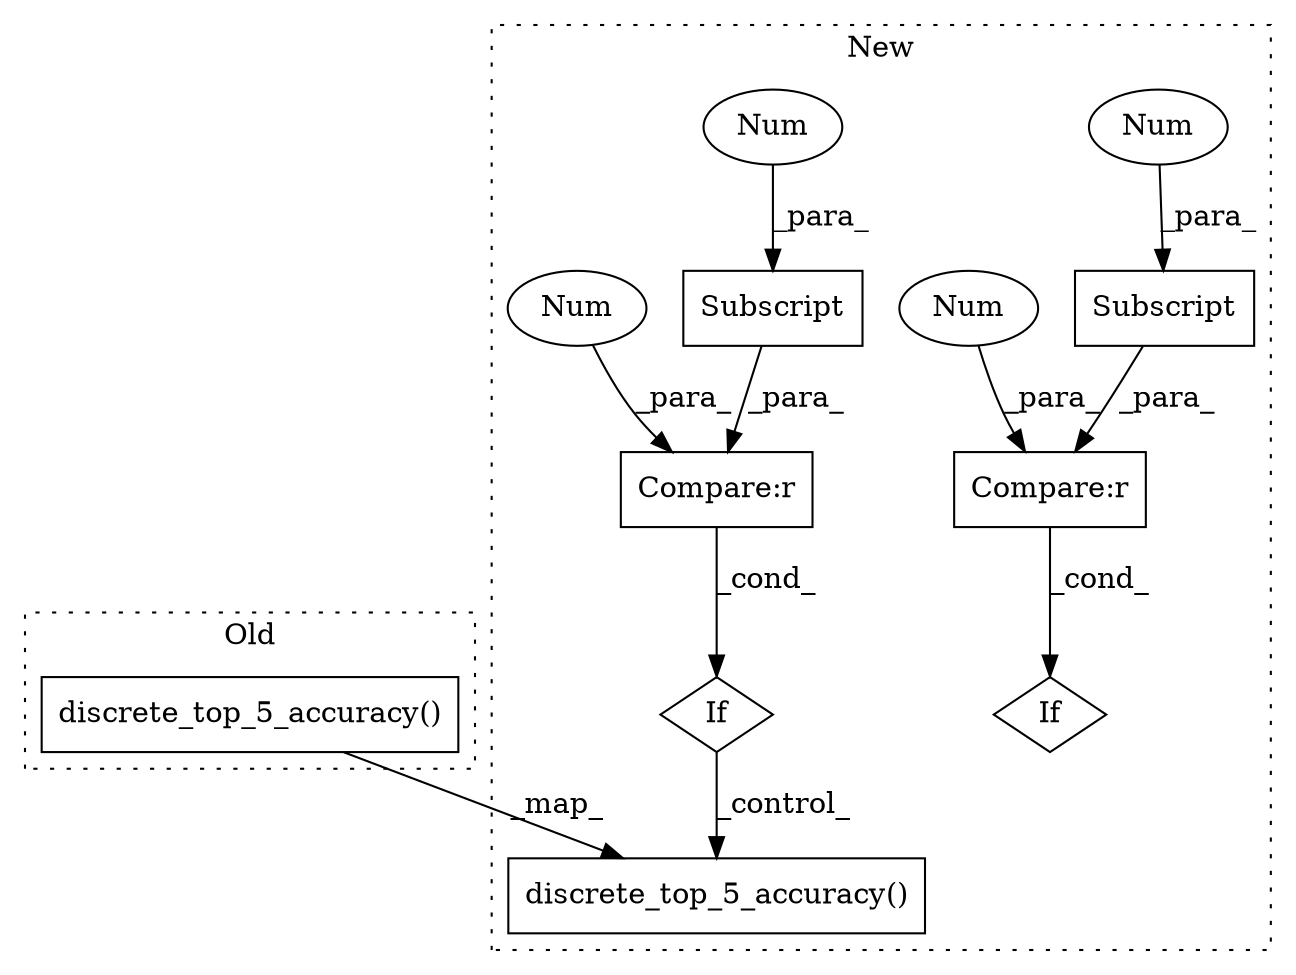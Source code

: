 digraph G {
subgraph cluster0 {
1 [label="discrete_top_5_accuracy()" a="75" s="4347" l="320" shape="box"];
label = "Old";
style="dotted";
}
subgraph cluster1 {
2 [label="discrete_top_5_accuracy()" a="75" s="4399" l="332" shape="box"];
3 [label="If" a="96" s="4353" l="3" shape="diamond"];
4 [label="Compare:r" a="40" s="4356" l="21" shape="box"];
5 [label="Subscript" a="63" s="4356,0" l="16,0" shape="box"];
6 [label="If" a="96" s="4748" l="3" shape="diamond"];
7 [label="Compare:r" a="40" s="4751" l="21" shape="box"];
8 [label="Subscript" a="63" s="4751,0" l="16,0" shape="box"];
9 [label="Num" a="76" s="4764" l="2" shape="ellipse"];
10 [label="Num" a="76" s="4375" l="2" shape="ellipse"];
11 [label="Num" a="76" s="4770" l="2" shape="ellipse"];
12 [label="Num" a="76" s="4369" l="2" shape="ellipse"];
label = "New";
style="dotted";
}
1 -> 2 [label="_map_"];
3 -> 2 [label="_control_"];
4 -> 3 [label="_cond_"];
5 -> 4 [label="_para_"];
7 -> 6 [label="_cond_"];
8 -> 7 [label="_para_"];
9 -> 8 [label="_para_"];
10 -> 4 [label="_para_"];
11 -> 7 [label="_para_"];
12 -> 5 [label="_para_"];
}